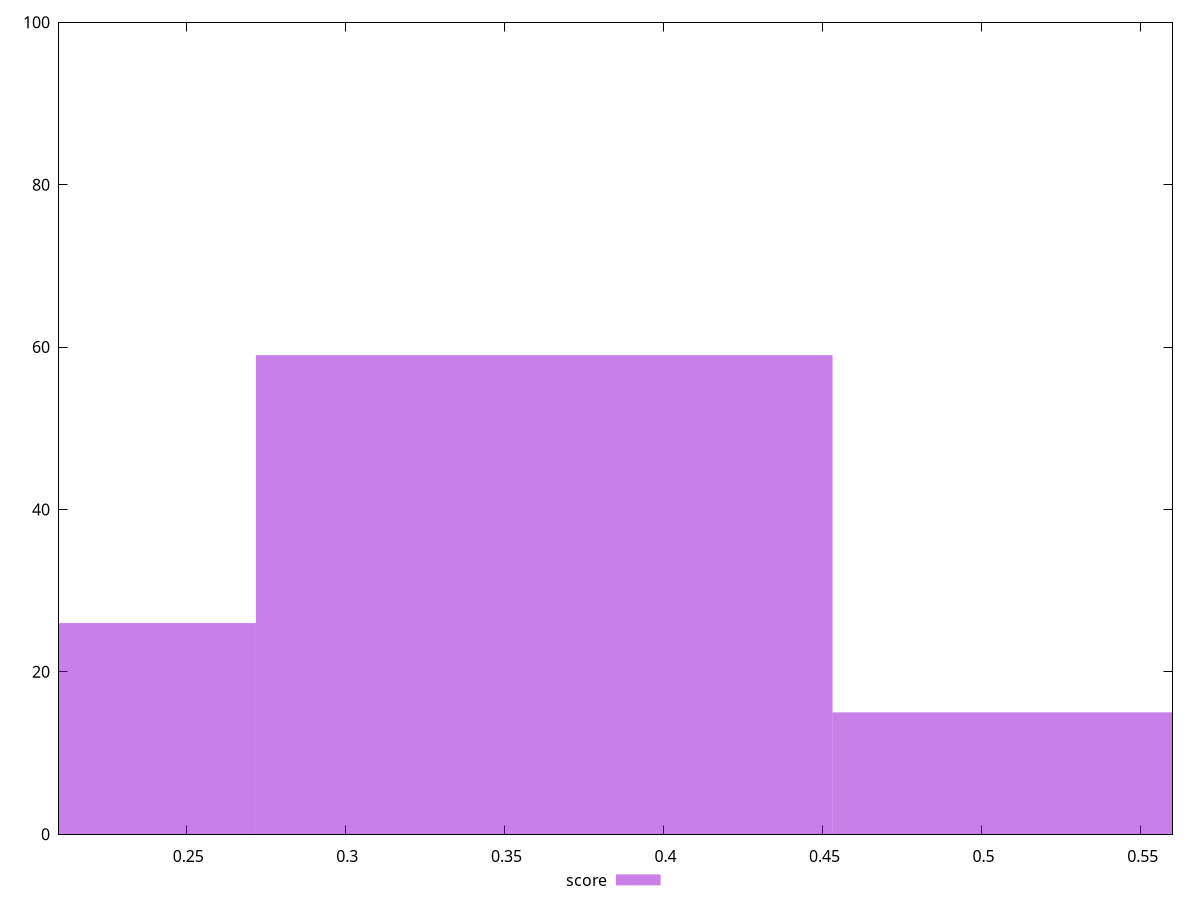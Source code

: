 reset

$score <<EOF
0.18126074306810028 26
0.36252148613620055 59
0.5437822292043009 15
EOF

set key outside below
set boxwidth 0.18126074306810028
set xrange [0.21:0.56]
set yrange [0:100]
set trange [0:100]
set style fill transparent solid 0.5 noborder
set terminal svg size 640, 490 enhanced background rgb 'white'
set output "report_00015_2021-02-09T16-11-33.973Z/uses-text-compression/samples/pages+cached+noadtech/score/histogram.svg"

plot $score title "score" with boxes

reset
